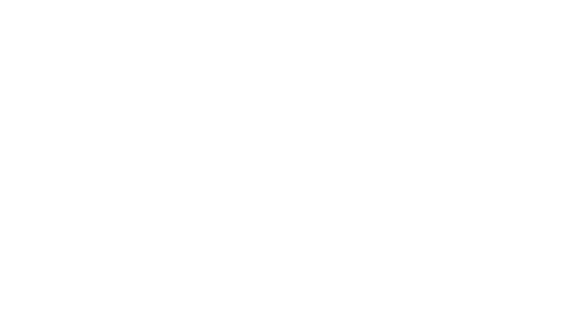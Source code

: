 digraph G  {
  graph [bgcolor=transparent]
  rankdir=LR;
  A -> D [label="6฿",fontname="ubuntu",fontcolor=white,color=white];
  A -> B [label="4฿",fontname="ubuntu",fontcolor=white,color=white];
  A -> C [label="5฿",fontname="ubuntu",fontcolor=white,color=white];
  C -> B [label="3฿",fontname="ubuntu",fontcolor=white,color=white];
  D -> B [label="2฿",fontname="ubuntu",fontcolor=white,color=white];
  A [fontname="ubuntu",fontcolor=white,color=white];
  B [fontname="ubuntu",fontcolor=white,color=white];
  C [fontname="ubuntu",fontcolor=white,color=white];
  D [fontname="ubuntu",fontcolor=white,color=white];
}
